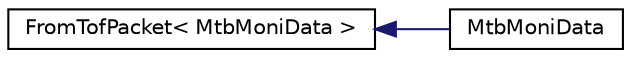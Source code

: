 digraph "Graphical Class Hierarchy"
{
 // LATEX_PDF_SIZE
  edge [fontname="Helvetica",fontsize="10",labelfontname="Helvetica",labelfontsize="10"];
  node [fontname="Helvetica",fontsize="10",shape=record];
  rankdir="LR";
  Node0 [label="FromTofPacket\< MtbMoniData \>",height=0.2,width=0.4,color="black", fillcolor="white", style="filled",URL="$structFromTofPacket.html",tooltip=" "];
  Node0 -> Node1 [dir="back",color="midnightblue",fontsize="10",style="solid",fontname="Helvetica"];
  Node1 [label="MtbMoniData",height=0.2,width=0.4,color="black", fillcolor="white", style="filled",URL="$structMtbMoniData.html",tooltip=" "];
}

